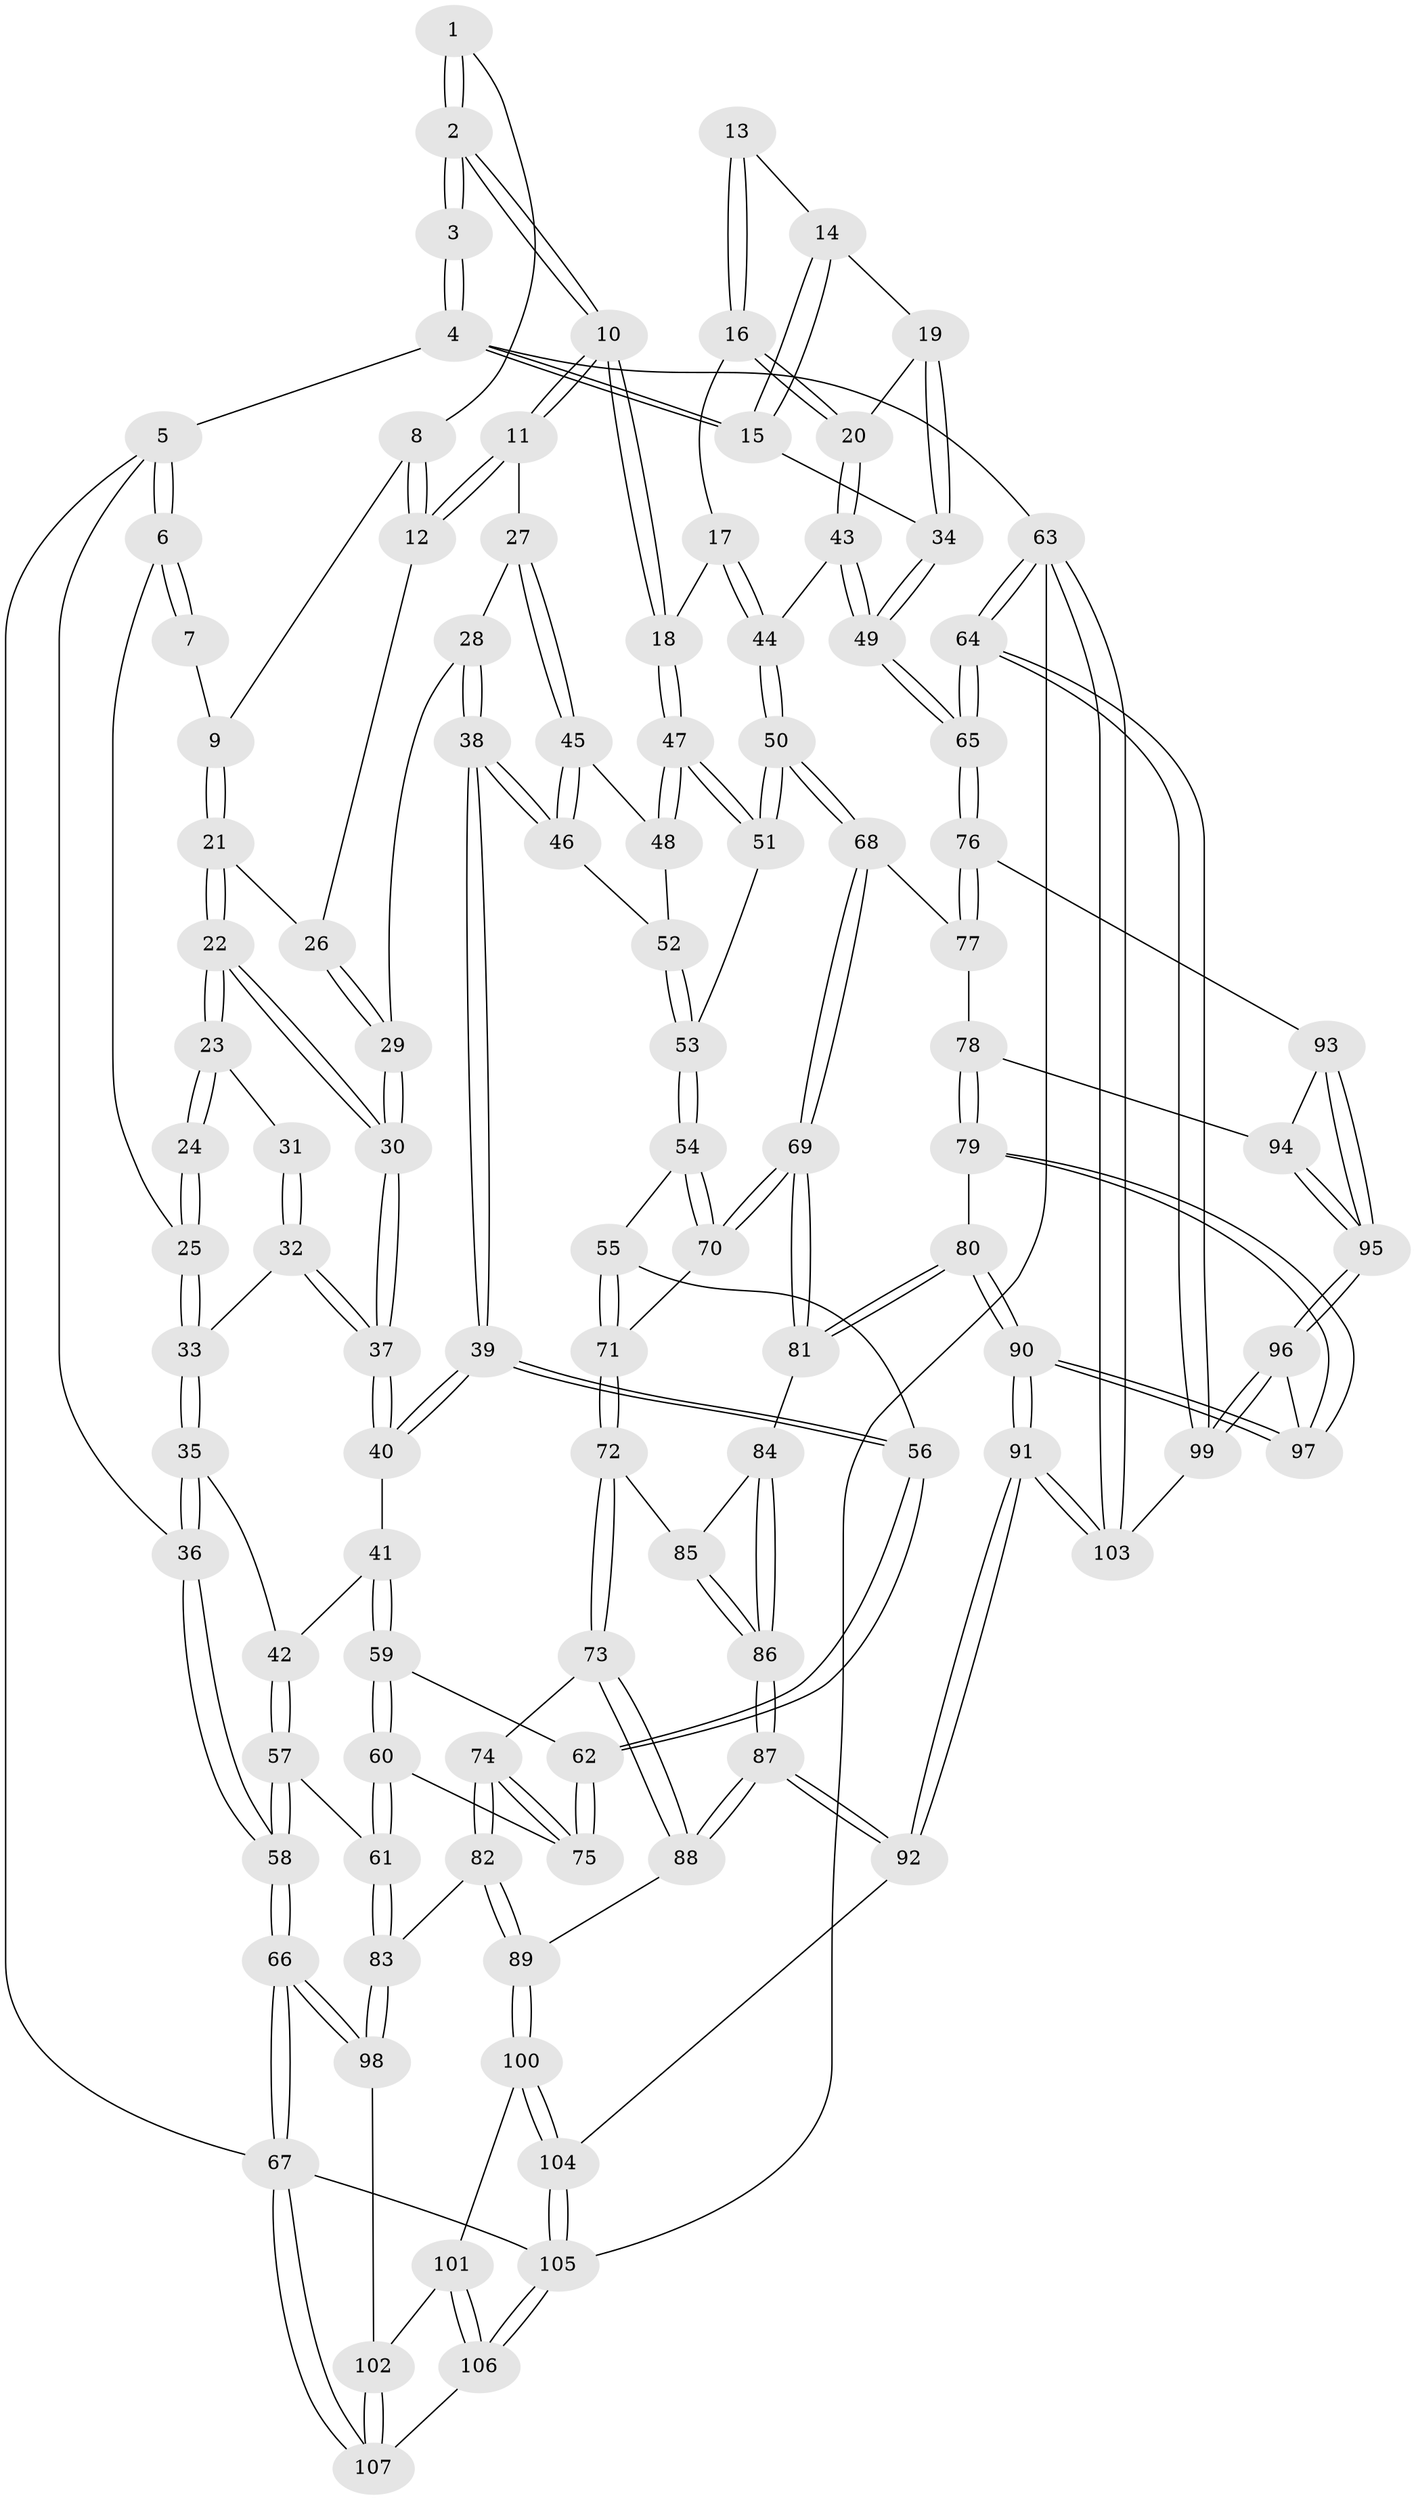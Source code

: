 // coarse degree distribution, {4: 0.3484848484848485, 6: 0.16666666666666666, 5: 0.2727272727272727, 3: 0.16666666666666666, 2: 0.030303030303030304, 7: 0.015151515151515152}
// Generated by graph-tools (version 1.1) at 2025/24/03/03/25 07:24:37]
// undirected, 107 vertices, 264 edges
graph export_dot {
graph [start="1"]
  node [color=gray90,style=filled];
  1 [pos="+0.6059092681572602+0"];
  2 [pos="+0.696081945883471+0"];
  3 [pos="+0.7329721957794535+0"];
  4 [pos="+1+0"];
  5 [pos="+0+0"];
  6 [pos="+0+0"];
  7 [pos="+0.31326489509140304+0"];
  8 [pos="+0.46916564165246516+0.041552717493381186"];
  9 [pos="+0.36418060856063644+0.04379774353412704"];
  10 [pos="+0.6574877489198981+0.10839281754337479"];
  11 [pos="+0.5913881107824478+0.14006609076160748"];
  12 [pos="+0.4738762605145192+0.08047340548531969"];
  13 [pos="+0.8638825082766083+0.02110075936818009"];
  14 [pos="+0.9278559693452202+0.060070252356189624"];
  15 [pos="+1+0.041548510085151674"];
  16 [pos="+0.8520828446696115+0.14512690350168325"];
  17 [pos="+0.7256909664645455+0.15063055635106587"];
  18 [pos="+0.6844906169821472+0.14288442859660885"];
  19 [pos="+0.932808763857117+0.11655870929983618"];
  20 [pos="+0.8967137674799595+0.18655586739811708"];
  21 [pos="+0.3581396856314361+0.06881816207029062"];
  22 [pos="+0.34407920271223574+0.10153123848464626"];
  23 [pos="+0.338460933793863+0.10032857387901355"];
  24 [pos="+0.1667214793559928+0"];
  25 [pos="+0+0"];
  26 [pos="+0.4657711604783149+0.08773985158355499"];
  27 [pos="+0.5862326588284266+0.14524077929591162"];
  28 [pos="+0.4371683150681757+0.16817311892886572"];
  29 [pos="+0.4227993324104512+0.1595659751083707"];
  30 [pos="+0.3613173378015165+0.1570563614606691"];
  31 [pos="+0.2572631831153633+0.09891041898748999"];
  32 [pos="+0.20310805867230522+0.16171227177375583"];
  33 [pos="+0.1879751701045973+0.16464448362499298"];
  34 [pos="+1+0.07764065304147173"];
  35 [pos="+0.12372670301027447+0.2477491906074821"];
  36 [pos="+0+0.13745174889225473"];
  37 [pos="+0.3301158146976125+0.21088832649608233"];
  38 [pos="+0.4906458325306007+0.29271457595116634"];
  39 [pos="+0.42646949351299007+0.36582409296722584"];
  40 [pos="+0.3290881398326939+0.28766578477075905"];
  41 [pos="+0.2284060636193315+0.317405480304451"];
  42 [pos="+0.13822009848567846+0.2699894985568312"];
  43 [pos="+0.975177864810366+0.351904456399113"];
  44 [pos="+0.951987303089819+0.36247044885582463"];
  45 [pos="+0.5543406312268928+0.21157351908757446"];
  46 [pos="+0.5054282264428372+0.2857494785589155"];
  47 [pos="+0.6978419287870732+0.2837931935051217"];
  48 [pos="+0.6448139558971364+0.3021682597841043"];
  49 [pos="+1+0.3402263465272429"];
  50 [pos="+0.872121979658075+0.4098400196105647"];
  51 [pos="+0.7781351414381058+0.36648379899612826"];
  52 [pos="+0.612085083810524+0.3188302208811864"];
  53 [pos="+0.5943789644320331+0.43681755179023213"];
  54 [pos="+0.5770691088459902+0.45645701119681836"];
  55 [pos="+0.555070971828529+0.45423742262141104"];
  56 [pos="+0.4334204486059119+0.4198208320824282"];
  57 [pos="+0.03772876064175559+0.5606636502853635"];
  58 [pos="+0+0.5335467211552858"];
  59 [pos="+0.22210848777760045+0.40063390069680355"];
  60 [pos="+0.11803255369937965+0.5306943954683941"];
  61 [pos="+0.059862914132201094+0.56948206833578"];
  62 [pos="+0.39153261053538274+0.4799138008844531"];
  63 [pos="+1+1"];
  64 [pos="+1+1"];
  65 [pos="+1+0.6625480455890497"];
  66 [pos="+0+0.9726472610246123"];
  67 [pos="+0+1"];
  68 [pos="+0.8690984791255146+0.41756905490544355"];
  69 [pos="+0.7274256266604565+0.5917450529241063"];
  70 [pos="+0.6458752590947479+0.5494306173168166"];
  71 [pos="+0.507429445612512+0.6259972491562744"];
  72 [pos="+0.5046510855939039+0.6284511364659383"];
  73 [pos="+0.45216011636258974+0.6343361399616704"];
  74 [pos="+0.3934617566077153+0.5949912901470521"];
  75 [pos="+0.39025259705887605+0.4836999635366369"];
  76 [pos="+1+0.6735898625453915"];
  77 [pos="+0.9208705698176581+0.5737042313015935"];
  78 [pos="+0.8821295251562734+0.6835037286626087"];
  79 [pos="+0.8691685088141095+0.6870106898004529"];
  80 [pos="+0.749804412809851+0.643935819999811"];
  81 [pos="+0.7290623553441132+0.6132560774775595"];
  82 [pos="+0.22822905637851204+0.7103851937087601"];
  83 [pos="+0.09021087415666355+0.6065800354518421"];
  84 [pos="+0.6774860841090407+0.6524180600504262"];
  85 [pos="+0.5598152445423892+0.6705407217716278"];
  86 [pos="+0.5793650788742003+0.8155802245907104"];
  87 [pos="+0.5598242509693371+0.8940216337254883"];
  88 [pos="+0.4671433469443789+0.7710222221148545"];
  89 [pos="+0.24124606030436294+0.7640928459521886"];
  90 [pos="+0.7444320490978051+0.8813892114865203"];
  91 [pos="+0.6154757556995999+1"];
  92 [pos="+0.6056712754627948+1"];
  93 [pos="+1+0.6741097375114258"];
  94 [pos="+0.9044240113362159+0.6886037613185586"];
  95 [pos="+0.9450377794927685+0.7837417513469274"];
  96 [pos="+0.9320052693717755+0.8228700201558378"];
  97 [pos="+0.8616788137041311+0.8174615742180327"];
  98 [pos="+0.027460999902919385+0.8522367130201108"];
  99 [pos="+1+0.8833346417226479"];
  100 [pos="+0.23936577195527453+0.7971330661526936"];
  101 [pos="+0.19769921109909117+0.8428361238271402"];
  102 [pos="+0.10155908656450051+0.8796033367876989"];
  103 [pos="+0.6219694195195299+1"];
  104 [pos="+0.5331589901129248+1"];
  105 [pos="+0.23049337947153056+1"];
  106 [pos="+0.2049046522021189+1"];
  107 [pos="+0.09447909855747562+0.927414914376679"];
  1 -- 2;
  1 -- 2;
  1 -- 8;
  2 -- 3;
  2 -- 3;
  2 -- 10;
  2 -- 10;
  3 -- 4;
  3 -- 4;
  4 -- 5;
  4 -- 15;
  4 -- 15;
  4 -- 63;
  5 -- 6;
  5 -- 6;
  5 -- 36;
  5 -- 67;
  6 -- 7;
  6 -- 7;
  6 -- 25;
  7 -- 9;
  8 -- 9;
  8 -- 12;
  8 -- 12;
  9 -- 21;
  9 -- 21;
  10 -- 11;
  10 -- 11;
  10 -- 18;
  10 -- 18;
  11 -- 12;
  11 -- 12;
  11 -- 27;
  12 -- 26;
  13 -- 14;
  13 -- 16;
  13 -- 16;
  14 -- 15;
  14 -- 15;
  14 -- 19;
  15 -- 34;
  16 -- 17;
  16 -- 20;
  16 -- 20;
  17 -- 18;
  17 -- 44;
  17 -- 44;
  18 -- 47;
  18 -- 47;
  19 -- 20;
  19 -- 34;
  19 -- 34;
  20 -- 43;
  20 -- 43;
  21 -- 22;
  21 -- 22;
  21 -- 26;
  22 -- 23;
  22 -- 23;
  22 -- 30;
  22 -- 30;
  23 -- 24;
  23 -- 24;
  23 -- 31;
  24 -- 25;
  24 -- 25;
  25 -- 33;
  25 -- 33;
  26 -- 29;
  26 -- 29;
  27 -- 28;
  27 -- 45;
  27 -- 45;
  28 -- 29;
  28 -- 38;
  28 -- 38;
  29 -- 30;
  29 -- 30;
  30 -- 37;
  30 -- 37;
  31 -- 32;
  31 -- 32;
  32 -- 33;
  32 -- 37;
  32 -- 37;
  33 -- 35;
  33 -- 35;
  34 -- 49;
  34 -- 49;
  35 -- 36;
  35 -- 36;
  35 -- 42;
  36 -- 58;
  36 -- 58;
  37 -- 40;
  37 -- 40;
  38 -- 39;
  38 -- 39;
  38 -- 46;
  38 -- 46;
  39 -- 40;
  39 -- 40;
  39 -- 56;
  39 -- 56;
  40 -- 41;
  41 -- 42;
  41 -- 59;
  41 -- 59;
  42 -- 57;
  42 -- 57;
  43 -- 44;
  43 -- 49;
  43 -- 49;
  44 -- 50;
  44 -- 50;
  45 -- 46;
  45 -- 46;
  45 -- 48;
  46 -- 52;
  47 -- 48;
  47 -- 48;
  47 -- 51;
  47 -- 51;
  48 -- 52;
  49 -- 65;
  49 -- 65;
  50 -- 51;
  50 -- 51;
  50 -- 68;
  50 -- 68;
  51 -- 53;
  52 -- 53;
  52 -- 53;
  53 -- 54;
  53 -- 54;
  54 -- 55;
  54 -- 70;
  54 -- 70;
  55 -- 56;
  55 -- 71;
  55 -- 71;
  56 -- 62;
  56 -- 62;
  57 -- 58;
  57 -- 58;
  57 -- 61;
  58 -- 66;
  58 -- 66;
  59 -- 60;
  59 -- 60;
  59 -- 62;
  60 -- 61;
  60 -- 61;
  60 -- 75;
  61 -- 83;
  61 -- 83;
  62 -- 75;
  62 -- 75;
  63 -- 64;
  63 -- 64;
  63 -- 103;
  63 -- 103;
  63 -- 105;
  64 -- 65;
  64 -- 65;
  64 -- 99;
  64 -- 99;
  65 -- 76;
  65 -- 76;
  66 -- 67;
  66 -- 67;
  66 -- 98;
  66 -- 98;
  67 -- 107;
  67 -- 107;
  67 -- 105;
  68 -- 69;
  68 -- 69;
  68 -- 77;
  69 -- 70;
  69 -- 70;
  69 -- 81;
  69 -- 81;
  70 -- 71;
  71 -- 72;
  71 -- 72;
  72 -- 73;
  72 -- 73;
  72 -- 85;
  73 -- 74;
  73 -- 88;
  73 -- 88;
  74 -- 75;
  74 -- 75;
  74 -- 82;
  74 -- 82;
  76 -- 77;
  76 -- 77;
  76 -- 93;
  77 -- 78;
  78 -- 79;
  78 -- 79;
  78 -- 94;
  79 -- 80;
  79 -- 97;
  79 -- 97;
  80 -- 81;
  80 -- 81;
  80 -- 90;
  80 -- 90;
  81 -- 84;
  82 -- 83;
  82 -- 89;
  82 -- 89;
  83 -- 98;
  83 -- 98;
  84 -- 85;
  84 -- 86;
  84 -- 86;
  85 -- 86;
  85 -- 86;
  86 -- 87;
  86 -- 87;
  87 -- 88;
  87 -- 88;
  87 -- 92;
  87 -- 92;
  88 -- 89;
  89 -- 100;
  89 -- 100;
  90 -- 91;
  90 -- 91;
  90 -- 97;
  90 -- 97;
  91 -- 92;
  91 -- 92;
  91 -- 103;
  91 -- 103;
  92 -- 104;
  93 -- 94;
  93 -- 95;
  93 -- 95;
  94 -- 95;
  94 -- 95;
  95 -- 96;
  95 -- 96;
  96 -- 97;
  96 -- 99;
  96 -- 99;
  98 -- 102;
  99 -- 103;
  100 -- 101;
  100 -- 104;
  100 -- 104;
  101 -- 102;
  101 -- 106;
  101 -- 106;
  102 -- 107;
  102 -- 107;
  104 -- 105;
  104 -- 105;
  105 -- 106;
  105 -- 106;
  106 -- 107;
}
